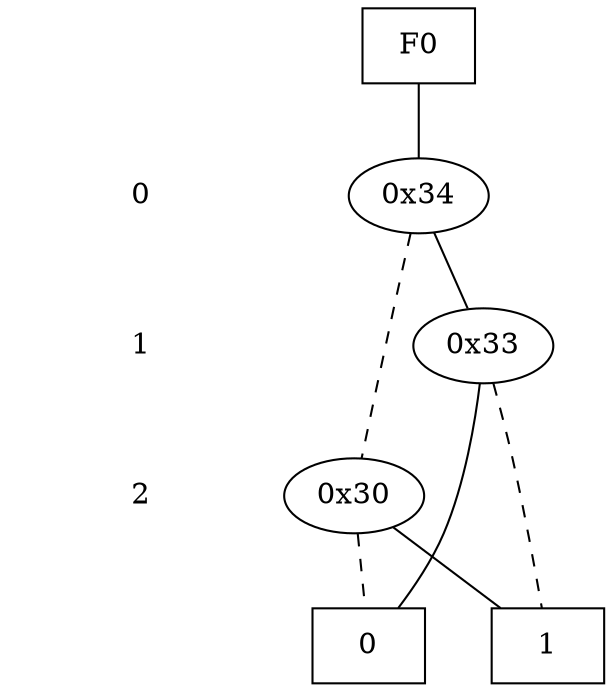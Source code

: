digraph "DD" {
size = "7.5,10"
center = true;
edge [dir = none];
{ node [shape = plaintext];
  edge [style = invis];
  "CONST NODES" [style = invis];
" 0 " -> " 1 " -> " 2 " -> "CONST NODES"; 
}
{ rank = same; node [shape = box]; edge [style = invis];
"F0"; }
{ rank = same; " 0 ";
"0x34";
}
{ rank = same; " 1 ";
"0x33";
}
{ rank = same; " 2 ";
"0x30";
}
{ rank = same; "CONST NODES";
{ node [shape = box]; "0x26";
"0x25";
}
}
"F0" -> "0x34" [style = solid];
"0x34" -> "0x33";
"0x34" -> "0x30" [style = dashed];
"0x33" -> "0x26";
"0x33" -> "0x25" [style = dashed];
"0x30" -> "0x25";
"0x30" -> "0x26" [style = dashed];
"0x26" [label = "0"];
"0x25" [label = "1"];
}
